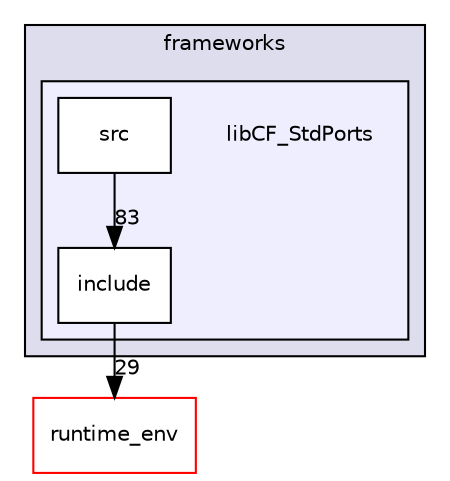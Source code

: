 digraph "frameworks/libCF_StdPorts" {
  compound=true
  node [ fontsize="10", fontname="Helvetica"];
  edge [ labelfontsize="10", labelfontname="Helvetica"];
  subgraph clusterdir_27e7b6da28153e106312658788f622d3 {
    graph [ bgcolor="#ddddee", pencolor="black", label="frameworks" fontname="Helvetica", fontsize="10", URL="dir_27e7b6da28153e106312658788f622d3.html"]
  subgraph clusterdir_415fd844ad1371cc0541b88918b9f3f6 {
    graph [ bgcolor="#eeeeff", pencolor="black", label="" URL="dir_415fd844ad1371cc0541b88918b9f3f6.html"];
    dir_415fd844ad1371cc0541b88918b9f3f6 [shape=plaintext label="libCF_StdPorts"];
    dir_1930bbf1458d085ae133456611e5443a [shape=box label="include" color="black" fillcolor="white" style="filled" URL="dir_1930bbf1458d085ae133456611e5443a.html"];
    dir_d2fc98ce36498895d2f435dea38315b0 [shape=box label="src" color="black" fillcolor="white" style="filled" URL="dir_d2fc98ce36498895d2f435dea38315b0.html"];
  }
  }
  dir_f225e4d86008d3e73336a06c8611e2b4 [shape=box label="runtime_env" fillcolor="white" style="filled" color="red" URL="dir_f225e4d86008d3e73336a06c8611e2b4.html"];
  dir_d2fc98ce36498895d2f435dea38315b0->dir_1930bbf1458d085ae133456611e5443a [headlabel="83", labeldistance=1.5 headhref="dir_000027_000026.html"];
  dir_1930bbf1458d085ae133456611e5443a->dir_f225e4d86008d3e73336a06c8611e2b4 [headlabel="29", labeldistance=1.5 headhref="dir_000026_000034.html"];
}
